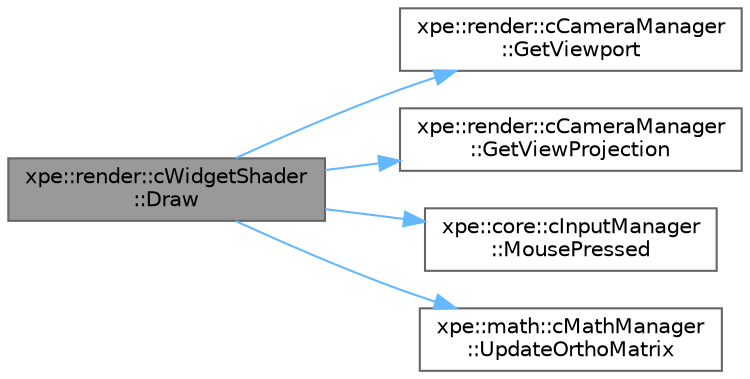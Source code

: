 digraph "xpe::render::cWidgetShader::Draw"
{
 // LATEX_PDF_SIZE
  bgcolor="transparent";
  edge [fontname=Helvetica,fontsize=10,labelfontname=Helvetica,labelfontsize=10];
  node [fontname=Helvetica,fontsize=10,shape=box,height=0.2,width=0.4];
  rankdir="LR";
  Node1 [id="Node000001",label="xpe::render::cWidgetShader\l::Draw",height=0.2,width=0.4,color="gray40", fillcolor="grey60", style="filled", fontcolor="black",tooltip=" "];
  Node1 -> Node2 [id="edge5_Node000001_Node000002",color="steelblue1",style="solid",tooltip=" "];
  Node2 [id="Node000002",label="xpe::render::cCameraManager\l::GetViewport",height=0.2,width=0.4,color="grey40", fillcolor="white", style="filled",URL="$classxpe_1_1render_1_1c_camera_manager.html#abe3b469b340e88d3b463a76164e5f308",tooltip=" "];
  Node1 -> Node3 [id="edge6_Node000001_Node000003",color="steelblue1",style="solid",tooltip=" "];
  Node3 [id="Node000003",label="xpe::render::cCameraManager\l::GetViewProjection",height=0.2,width=0.4,color="grey40", fillcolor="white", style="filled",URL="$classxpe_1_1render_1_1c_camera_manager.html#a58279b3cb239ca16a76b8d04eacb93cc",tooltip=" "];
  Node1 -> Node4 [id="edge7_Node000001_Node000004",color="steelblue1",style="solid",tooltip=" "];
  Node4 [id="Node000004",label="xpe::core::cInputManager\l::MousePressed",height=0.2,width=0.4,color="grey40", fillcolor="white", style="filled",URL="$classxpe_1_1core_1_1c_input_manager.html#a54f5c248de3d090bad3605187bf6a87e",tooltip=" "];
  Node1 -> Node5 [id="edge8_Node000001_Node000005",color="steelblue1",style="solid",tooltip=" "];
  Node5 [id="Node000005",label="xpe::math::cMathManager\l::UpdateOrthoMatrix",height=0.2,width=0.4,color="grey40", fillcolor="white", style="filled",URL="$classxpe_1_1math_1_1c_math_manager.html#a0b5cbb14457c0bb17e32670b8251335b",tooltip=" "];
}
